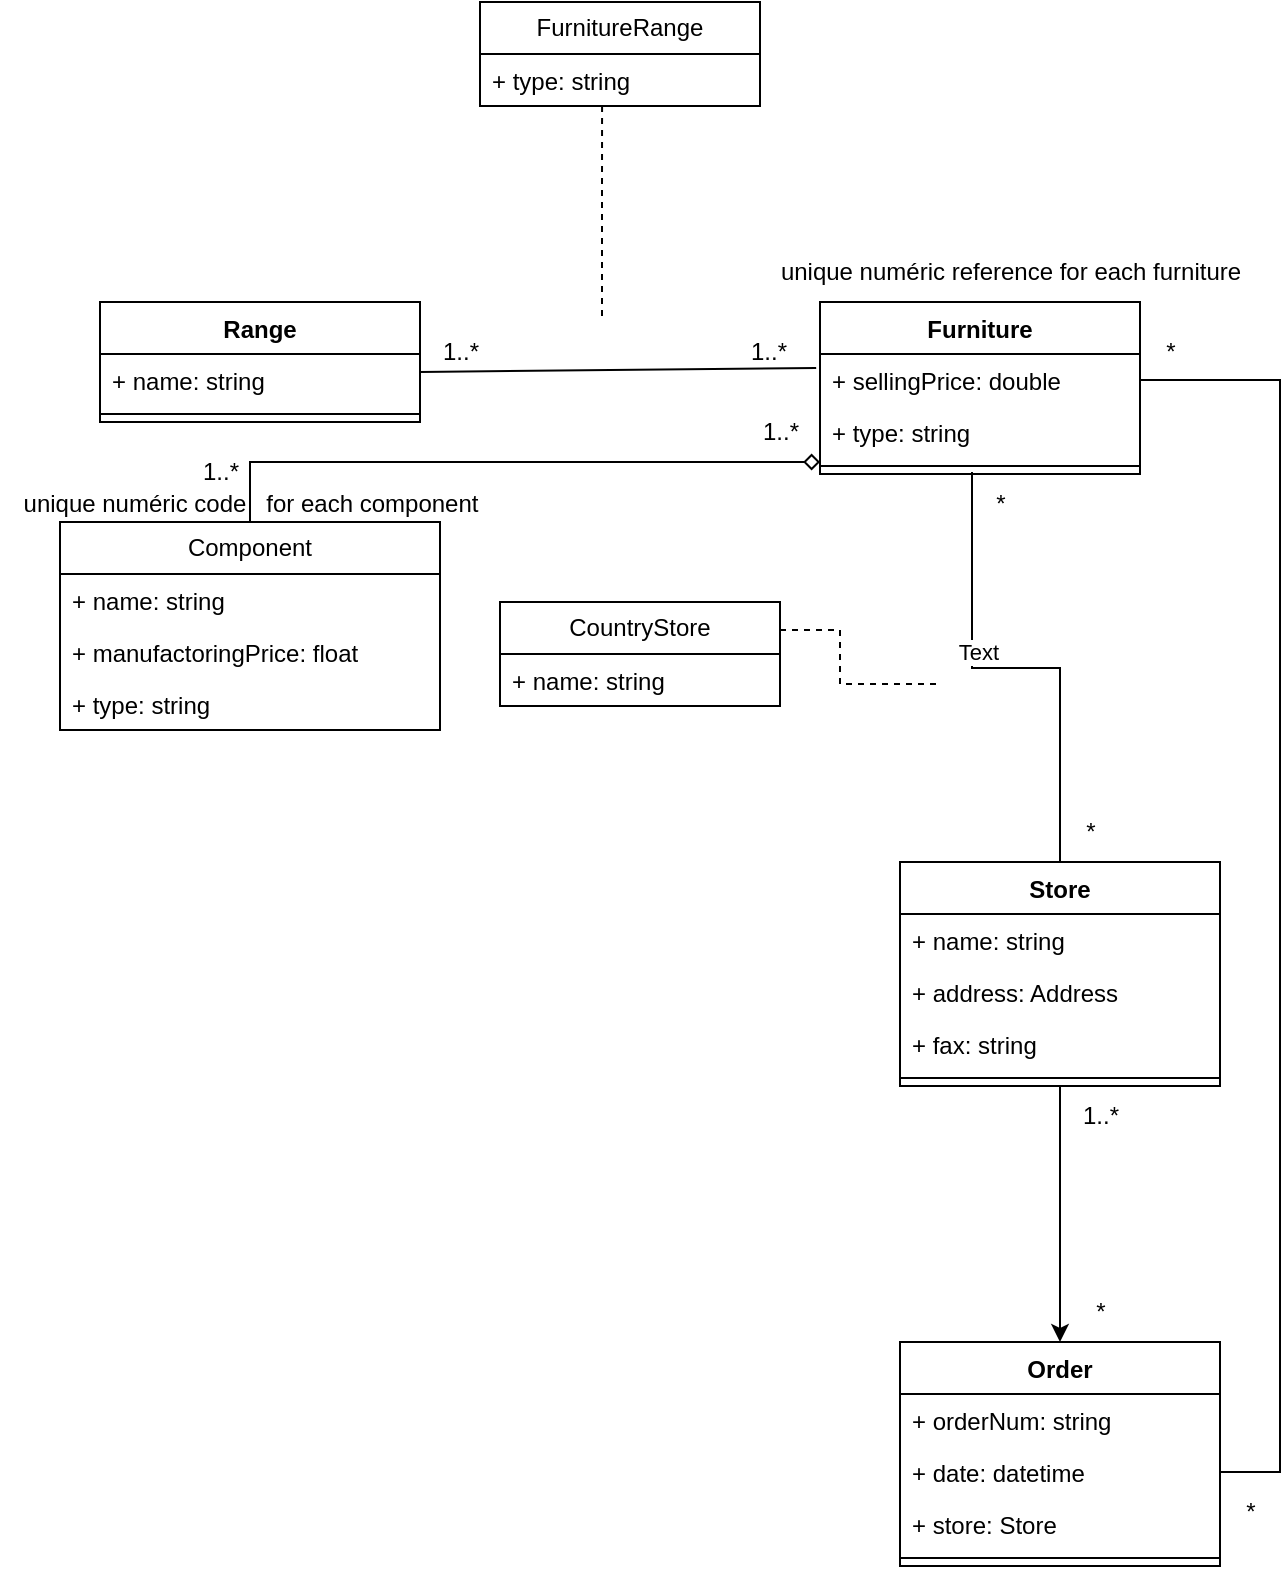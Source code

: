 <mxfile version="21.6.1" type="device">
  <diagram id="HDiTLmixrFOdKqTbHiXL" name="Page-1">
    <mxGraphModel dx="1434" dy="1933" grid="1" gridSize="10" guides="1" tooltips="1" connect="1" arrows="1" fold="1" page="1" pageScale="1" pageWidth="827" pageHeight="1169" math="0" shadow="0">
      <root>
        <mxCell id="0" />
        <mxCell id="1" parent="0" />
        <mxCell id="tdrBRSiDvIYul8QyFXNB-22" value="Range" style="swimlane;fontStyle=1;align=center;verticalAlign=top;childLayout=stackLayout;horizontal=1;startSize=26;horizontalStack=0;resizeParent=1;resizeParentMax=0;resizeLast=0;collapsible=1;marginBottom=0;whiteSpace=wrap;html=1;" parent="1" vertex="1">
          <mxGeometry x="80" y="80" width="160" height="60" as="geometry" />
        </mxCell>
        <mxCell id="tdrBRSiDvIYul8QyFXNB-23" value="+ name: string" style="text;strokeColor=none;fillColor=none;align=left;verticalAlign=top;spacingLeft=4;spacingRight=4;overflow=hidden;rotatable=0;points=[[0,0.5],[1,0.5]];portConstraint=eastwest;whiteSpace=wrap;html=1;" parent="tdrBRSiDvIYul8QyFXNB-22" vertex="1">
          <mxGeometry y="26" width="160" height="26" as="geometry" />
        </mxCell>
        <mxCell id="tdrBRSiDvIYul8QyFXNB-24" value="" style="line;strokeWidth=1;fillColor=none;align=left;verticalAlign=middle;spacingTop=-1;spacingLeft=3;spacingRight=3;rotatable=0;labelPosition=right;points=[];portConstraint=eastwest;strokeColor=inherit;" parent="tdrBRSiDvIYul8QyFXNB-22" vertex="1">
          <mxGeometry y="52" width="160" height="8" as="geometry" />
        </mxCell>
        <mxCell id="tdrBRSiDvIYul8QyFXNB-26" value="Furniture" style="swimlane;fontStyle=1;align=center;verticalAlign=top;childLayout=stackLayout;horizontal=1;startSize=26;horizontalStack=0;resizeParent=1;resizeParentMax=0;resizeLast=0;collapsible=1;marginBottom=0;whiteSpace=wrap;html=1;" parent="1" vertex="1">
          <mxGeometry x="440" y="80" width="160" height="86" as="geometry" />
        </mxCell>
        <mxCell id="tdrBRSiDvIYul8QyFXNB-39" value="+ sellingPrice: double" style="text;strokeColor=none;fillColor=none;align=left;verticalAlign=top;spacingLeft=4;spacingRight=4;overflow=hidden;rotatable=0;points=[[0,0.5],[1,0.5]];portConstraint=eastwest;whiteSpace=wrap;html=1;" parent="tdrBRSiDvIYul8QyFXNB-26" vertex="1">
          <mxGeometry y="26" width="160" height="26" as="geometry" />
        </mxCell>
        <mxCell id="tdrBRSiDvIYul8QyFXNB-27" value="+ type: string" style="text;strokeColor=none;fillColor=none;align=left;verticalAlign=top;spacingLeft=4;spacingRight=4;overflow=hidden;rotatable=0;points=[[0,0.5],[1,0.5]];portConstraint=eastwest;whiteSpace=wrap;html=1;" parent="tdrBRSiDvIYul8QyFXNB-26" vertex="1">
          <mxGeometry y="52" width="160" height="26" as="geometry" />
        </mxCell>
        <mxCell id="tdrBRSiDvIYul8QyFXNB-28" value="" style="line;strokeWidth=1;fillColor=none;align=left;verticalAlign=middle;spacingTop=-1;spacingLeft=3;spacingRight=3;rotatable=0;labelPosition=right;points=[];portConstraint=eastwest;strokeColor=inherit;" parent="tdrBRSiDvIYul8QyFXNB-26" vertex="1">
          <mxGeometry y="78" width="160" height="8" as="geometry" />
        </mxCell>
        <mxCell id="tdrBRSiDvIYul8QyFXNB-30" value="Order" style="swimlane;fontStyle=1;align=center;verticalAlign=top;childLayout=stackLayout;horizontal=1;startSize=26;horizontalStack=0;resizeParent=1;resizeParentMax=0;resizeLast=0;collapsible=1;marginBottom=0;whiteSpace=wrap;html=1;" parent="1" vertex="1">
          <mxGeometry x="480" y="600" width="160" height="112" as="geometry" />
        </mxCell>
        <mxCell id="tdrBRSiDvIYul8QyFXNB-31" value="+ orderNum: string" style="text;strokeColor=none;fillColor=none;align=left;verticalAlign=top;spacingLeft=4;spacingRight=4;overflow=hidden;rotatable=0;points=[[0,0.5],[1,0.5]];portConstraint=eastwest;whiteSpace=wrap;html=1;" parent="tdrBRSiDvIYul8QyFXNB-30" vertex="1">
          <mxGeometry y="26" width="160" height="26" as="geometry" />
        </mxCell>
        <mxCell id="bl1dlblHXjxKGrO0GsIw-31" value="+ date: datetime" style="text;strokeColor=none;fillColor=none;align=left;verticalAlign=top;spacingLeft=4;spacingRight=4;overflow=hidden;rotatable=0;points=[[0,0.5],[1,0.5]];portConstraint=eastwest;whiteSpace=wrap;html=1;" vertex="1" parent="tdrBRSiDvIYul8QyFXNB-30">
          <mxGeometry y="52" width="160" height="26" as="geometry" />
        </mxCell>
        <mxCell id="bl1dlblHXjxKGrO0GsIw-30" value="+ store: Store" style="text;strokeColor=none;fillColor=none;align=left;verticalAlign=top;spacingLeft=4;spacingRight=4;overflow=hidden;rotatable=0;points=[[0,0.5],[1,0.5]];portConstraint=eastwest;whiteSpace=wrap;html=1;" vertex="1" parent="tdrBRSiDvIYul8QyFXNB-30">
          <mxGeometry y="78" width="160" height="26" as="geometry" />
        </mxCell>
        <mxCell id="tdrBRSiDvIYul8QyFXNB-32" value="" style="line;strokeWidth=1;fillColor=none;align=left;verticalAlign=middle;spacingTop=-1;spacingLeft=3;spacingRight=3;rotatable=0;labelPosition=right;points=[];portConstraint=eastwest;strokeColor=inherit;" parent="tdrBRSiDvIYul8QyFXNB-30" vertex="1">
          <mxGeometry y="104" width="160" height="8" as="geometry" />
        </mxCell>
        <mxCell id="bl1dlblHXjxKGrO0GsIw-13" style="edgeStyle=orthogonalEdgeStyle;rounded=0;orthogonalLoop=1;jettySize=auto;html=1;entryX=0.475;entryY=0.875;entryDx=0;entryDy=0;entryPerimeter=0;endArrow=none;endFill=0;" edge="1" parent="1" source="tdrBRSiDvIYul8QyFXNB-34" target="tdrBRSiDvIYul8QyFXNB-28">
          <mxGeometry relative="1" as="geometry">
            <mxPoint x="518.08" y="191.012" as="targetPoint" />
          </mxGeometry>
        </mxCell>
        <mxCell id="bl1dlblHXjxKGrO0GsIw-14" value="Text" style="edgeLabel;html=1;align=center;verticalAlign=middle;resizable=0;points=[];" vertex="1" connectable="0" parent="bl1dlblHXjxKGrO0GsIw-13">
          <mxGeometry x="0.251" y="-3" relative="1" as="geometry">
            <mxPoint as="offset" />
          </mxGeometry>
        </mxCell>
        <mxCell id="bl1dlblHXjxKGrO0GsIw-29" style="edgeStyle=orthogonalEdgeStyle;rounded=0;orthogonalLoop=1;jettySize=auto;html=1;entryX=0.5;entryY=0;entryDx=0;entryDy=0;" edge="1" parent="1" source="tdrBRSiDvIYul8QyFXNB-34" target="tdrBRSiDvIYul8QyFXNB-30">
          <mxGeometry relative="1" as="geometry" />
        </mxCell>
        <mxCell id="bl1dlblHXjxKGrO0GsIw-40" style="edgeStyle=orthogonalEdgeStyle;rounded=0;orthogonalLoop=1;jettySize=auto;html=1;entryX=1;entryY=0.5;entryDx=0;entryDy=0;endArrow=none;endFill=0;exitX=1;exitY=0.5;exitDx=0;exitDy=0;" edge="1" parent="1" source="bl1dlblHXjxKGrO0GsIw-31" target="tdrBRSiDvIYul8QyFXNB-39">
          <mxGeometry relative="1" as="geometry">
            <Array as="points">
              <mxPoint x="670" y="665" />
              <mxPoint x="670" y="119" />
            </Array>
          </mxGeometry>
        </mxCell>
        <mxCell id="tdrBRSiDvIYul8QyFXNB-34" value="Store" style="swimlane;fontStyle=1;align=center;verticalAlign=top;childLayout=stackLayout;horizontal=1;startSize=26;horizontalStack=0;resizeParent=1;resizeParentMax=0;resizeLast=0;collapsible=1;marginBottom=0;whiteSpace=wrap;html=1;" parent="1" vertex="1">
          <mxGeometry x="480" y="360" width="160" height="112" as="geometry" />
        </mxCell>
        <mxCell id="tdrBRSiDvIYul8QyFXNB-35" value="+ name: string" style="text;strokeColor=none;fillColor=none;align=left;verticalAlign=top;spacingLeft=4;spacingRight=4;overflow=hidden;rotatable=0;points=[[0,0.5],[1,0.5]];portConstraint=eastwest;whiteSpace=wrap;html=1;" parent="tdrBRSiDvIYul8QyFXNB-34" vertex="1">
          <mxGeometry y="26" width="160" height="26" as="geometry" />
        </mxCell>
        <mxCell id="bl1dlblHXjxKGrO0GsIw-15" value="+ address: Address" style="text;strokeColor=none;fillColor=none;align=left;verticalAlign=top;spacingLeft=4;spacingRight=4;overflow=hidden;rotatable=0;points=[[0,0.5],[1,0.5]];portConstraint=eastwest;whiteSpace=wrap;html=1;" vertex="1" parent="tdrBRSiDvIYul8QyFXNB-34">
          <mxGeometry y="52" width="160" height="26" as="geometry" />
        </mxCell>
        <mxCell id="bl1dlblHXjxKGrO0GsIw-16" value="+ fax: string" style="text;strokeColor=none;fillColor=none;align=left;verticalAlign=top;spacingLeft=4;spacingRight=4;overflow=hidden;rotatable=0;points=[[0,0.5],[1,0.5]];portConstraint=eastwest;whiteSpace=wrap;html=1;" vertex="1" parent="tdrBRSiDvIYul8QyFXNB-34">
          <mxGeometry y="78" width="160" height="26" as="geometry" />
        </mxCell>
        <mxCell id="tdrBRSiDvIYul8QyFXNB-36" value="" style="line;strokeWidth=1;fillColor=none;align=left;verticalAlign=middle;spacingTop=-1;spacingLeft=3;spacingRight=3;rotatable=0;labelPosition=right;points=[];portConstraint=eastwest;strokeColor=inherit;" parent="tdrBRSiDvIYul8QyFXNB-34" vertex="1">
          <mxGeometry y="104" width="160" height="8" as="geometry" />
        </mxCell>
        <mxCell id="bl1dlblHXjxKGrO0GsIw-6" value="" style="endArrow=none;endFill=0;endSize=24;html=1;rounded=0;entryX=-0.012;entryY=0.269;entryDx=0;entryDy=0;exitX=0;exitY=0.833;exitDx=0;exitDy=0;exitPerimeter=0;entryPerimeter=0;" edge="1" parent="1" source="bl1dlblHXjxKGrO0GsIw-7" target="tdrBRSiDvIYul8QyFXNB-39">
          <mxGeometry width="160" relative="1" as="geometry">
            <mxPoint x="240" y="122.5" as="sourcePoint" />
            <mxPoint x="400" y="122.5" as="targetPoint" />
          </mxGeometry>
        </mxCell>
        <mxCell id="bl1dlblHXjxKGrO0GsIw-7" value="1..*" style="text;html=1;align=center;verticalAlign=middle;resizable=0;points=[];autosize=1;strokeColor=none;fillColor=none;" vertex="1" parent="1">
          <mxGeometry x="240" y="90" width="40" height="30" as="geometry" />
        </mxCell>
        <mxCell id="bl1dlblHXjxKGrO0GsIw-8" value="1..*" style="text;html=1;align=center;verticalAlign=middle;resizable=0;points=[];autosize=1;strokeColor=none;fillColor=none;" vertex="1" parent="1">
          <mxGeometry x="394" y="90" width="40" height="30" as="geometry" />
        </mxCell>
        <mxCell id="bl1dlblHXjxKGrO0GsIw-9" value="unique numéric code&amp;nbsp; &amp;nbsp;for each component" style="text;html=1;align=center;verticalAlign=middle;resizable=0;points=[];autosize=1;strokeColor=none;fillColor=none;" vertex="1" parent="1">
          <mxGeometry x="30" y="166" width="250" height="30" as="geometry" />
        </mxCell>
        <mxCell id="bl1dlblHXjxKGrO0GsIw-10" value="unique numéric reference for each furniture" style="text;html=1;align=center;verticalAlign=middle;resizable=0;points=[];autosize=1;strokeColor=none;fillColor=none;" vertex="1" parent="1">
          <mxGeometry x="410" y="50" width="250" height="30" as="geometry" />
        </mxCell>
        <mxCell id="bl1dlblHXjxKGrO0GsIw-18" value="*" style="text;html=1;align=center;verticalAlign=middle;resizable=0;points=[];autosize=1;strokeColor=none;fillColor=none;" vertex="1" parent="1">
          <mxGeometry x="560" y="330" width="30" height="30" as="geometry" />
        </mxCell>
        <mxCell id="bl1dlblHXjxKGrO0GsIw-19" value="*" style="text;html=1;align=center;verticalAlign=middle;resizable=0;points=[];autosize=1;strokeColor=none;fillColor=none;" vertex="1" parent="1">
          <mxGeometry x="515" y="166" width="30" height="30" as="geometry" />
        </mxCell>
        <mxCell id="bl1dlblHXjxKGrO0GsIw-24" style="edgeStyle=orthogonalEdgeStyle;rounded=0;orthogonalLoop=1;jettySize=auto;html=1;endArrow=none;endFill=0;dashed=1;" edge="1" parent="1" source="bl1dlblHXjxKGrO0GsIw-20">
          <mxGeometry relative="1" as="geometry">
            <mxPoint x="500" y="270" as="targetPoint" />
            <Array as="points">
              <mxPoint x="450" y="244" />
              <mxPoint x="450" y="271" />
            </Array>
          </mxGeometry>
        </mxCell>
        <mxCell id="bl1dlblHXjxKGrO0GsIw-20" value="CountryStore" style="swimlane;fontStyle=0;childLayout=stackLayout;horizontal=1;startSize=26;fillColor=none;horizontalStack=0;resizeParent=1;resizeParentMax=0;resizeLast=0;collapsible=1;marginBottom=0;whiteSpace=wrap;html=1;" vertex="1" parent="1">
          <mxGeometry x="280" y="230" width="140" height="52" as="geometry" />
        </mxCell>
        <mxCell id="bl1dlblHXjxKGrO0GsIw-21" value="+ name: string" style="text;strokeColor=none;fillColor=none;align=left;verticalAlign=top;spacingLeft=4;spacingRight=4;overflow=hidden;rotatable=0;points=[[0,0.5],[1,0.5]];portConstraint=eastwest;whiteSpace=wrap;html=1;" vertex="1" parent="bl1dlblHXjxKGrO0GsIw-20">
          <mxGeometry y="26" width="140" height="26" as="geometry" />
        </mxCell>
        <mxCell id="bl1dlblHXjxKGrO0GsIw-27" value="1..*" style="text;html=1;align=center;verticalAlign=middle;resizable=0;points=[];autosize=1;strokeColor=none;fillColor=none;" vertex="1" parent="1">
          <mxGeometry x="560" y="472" width="40" height="30" as="geometry" />
        </mxCell>
        <mxCell id="bl1dlblHXjxKGrO0GsIw-28" value="*" style="text;html=1;align=center;verticalAlign=middle;resizable=0;points=[];autosize=1;strokeColor=none;fillColor=none;" vertex="1" parent="1">
          <mxGeometry x="565" y="570" width="30" height="30" as="geometry" />
        </mxCell>
        <mxCell id="bl1dlblHXjxKGrO0GsIw-37" style="edgeStyle=orthogonalEdgeStyle;rounded=0;orthogonalLoop=1;jettySize=auto;html=1;endArrow=diamond;endFill=0;" edge="1" parent="1" source="bl1dlblHXjxKGrO0GsIw-32">
          <mxGeometry relative="1" as="geometry">
            <mxPoint x="440" y="160" as="targetPoint" />
            <Array as="points">
              <mxPoint x="155" y="160" />
              <mxPoint x="440" y="160" />
            </Array>
          </mxGeometry>
        </mxCell>
        <mxCell id="bl1dlblHXjxKGrO0GsIw-32" value="Component" style="swimlane;fontStyle=0;childLayout=stackLayout;horizontal=1;startSize=26;fillColor=none;horizontalStack=0;resizeParent=1;resizeParentMax=0;resizeLast=0;collapsible=1;marginBottom=0;whiteSpace=wrap;html=1;" vertex="1" parent="1">
          <mxGeometry x="60" y="190" width="190" height="104" as="geometry" />
        </mxCell>
        <mxCell id="bl1dlblHXjxKGrO0GsIw-33" value="+ name: string" style="text;strokeColor=none;fillColor=none;align=left;verticalAlign=top;spacingLeft=4;spacingRight=4;overflow=hidden;rotatable=0;points=[[0,0.5],[1,0.5]];portConstraint=eastwest;whiteSpace=wrap;html=1;" vertex="1" parent="bl1dlblHXjxKGrO0GsIw-32">
          <mxGeometry y="26" width="190" height="26" as="geometry" />
        </mxCell>
        <mxCell id="bl1dlblHXjxKGrO0GsIw-11" value="+ manufactoringPrice: float" style="text;strokeColor=none;fillColor=none;align=left;verticalAlign=top;spacingLeft=4;spacingRight=4;overflow=hidden;rotatable=0;points=[[0,0.5],[1,0.5]];portConstraint=eastwest;whiteSpace=wrap;html=1;" vertex="1" parent="bl1dlblHXjxKGrO0GsIw-32">
          <mxGeometry y="52" width="190" height="26" as="geometry" />
        </mxCell>
        <mxCell id="bl1dlblHXjxKGrO0GsIw-12" value="+ type: string" style="text;strokeColor=none;fillColor=none;align=left;verticalAlign=top;spacingLeft=4;spacingRight=4;overflow=hidden;rotatable=0;points=[[0,0.5],[1,0.5]];portConstraint=eastwest;whiteSpace=wrap;html=1;" vertex="1" parent="bl1dlblHXjxKGrO0GsIw-32">
          <mxGeometry y="78" width="190" height="26" as="geometry" />
        </mxCell>
        <mxCell id="bl1dlblHXjxKGrO0GsIw-34" value="FurnitureRange" style="swimlane;fontStyle=0;childLayout=stackLayout;horizontal=1;startSize=26;fillColor=none;horizontalStack=0;resizeParent=1;resizeParentMax=0;resizeLast=0;collapsible=1;marginBottom=0;whiteSpace=wrap;html=1;" vertex="1" parent="1">
          <mxGeometry x="270" y="-70" width="140" height="52" as="geometry" />
        </mxCell>
        <mxCell id="bl1dlblHXjxKGrO0GsIw-35" value="+ type: string" style="text;strokeColor=none;fillColor=none;align=left;verticalAlign=top;spacingLeft=4;spacingRight=4;overflow=hidden;rotatable=0;points=[[0,0.5],[1,0.5]];portConstraint=eastwest;whiteSpace=wrap;html=1;" vertex="1" parent="bl1dlblHXjxKGrO0GsIw-34">
          <mxGeometry y="26" width="140" height="26" as="geometry" />
        </mxCell>
        <mxCell id="bl1dlblHXjxKGrO0GsIw-36" style="edgeStyle=orthogonalEdgeStyle;rounded=0;orthogonalLoop=1;jettySize=auto;html=1;endArrow=none;endFill=0;dashed=1;exitX=0.436;exitY=1;exitDx=0;exitDy=0;exitPerimeter=0;" edge="1" parent="1" source="bl1dlblHXjxKGrO0GsIw-35">
          <mxGeometry relative="1" as="geometry">
            <mxPoint x="331" y="90" as="targetPoint" />
            <mxPoint x="290" y="20" as="sourcePoint" />
            <Array as="points">
              <mxPoint x="331" y="30" />
              <mxPoint x="331" y="30" />
            </Array>
          </mxGeometry>
        </mxCell>
        <mxCell id="bl1dlblHXjxKGrO0GsIw-38" value="1..*" style="text;html=1;align=center;verticalAlign=middle;resizable=0;points=[];autosize=1;strokeColor=none;fillColor=none;" vertex="1" parent="1">
          <mxGeometry x="400" y="130" width="40" height="30" as="geometry" />
        </mxCell>
        <mxCell id="bl1dlblHXjxKGrO0GsIw-39" value="1..*" style="text;html=1;align=center;verticalAlign=middle;resizable=0;points=[];autosize=1;strokeColor=none;fillColor=none;" vertex="1" parent="1">
          <mxGeometry x="120" y="150" width="40" height="30" as="geometry" />
        </mxCell>
        <mxCell id="bl1dlblHXjxKGrO0GsIw-41" value="*" style="text;html=1;align=center;verticalAlign=middle;resizable=0;points=[];autosize=1;strokeColor=none;fillColor=none;" vertex="1" parent="1">
          <mxGeometry x="640" y="670" width="30" height="30" as="geometry" />
        </mxCell>
        <mxCell id="bl1dlblHXjxKGrO0GsIw-42" value="*" style="text;html=1;align=center;verticalAlign=middle;resizable=0;points=[];autosize=1;strokeColor=none;fillColor=none;" vertex="1" parent="1">
          <mxGeometry x="600" y="90" width="30" height="30" as="geometry" />
        </mxCell>
      </root>
    </mxGraphModel>
  </diagram>
</mxfile>
